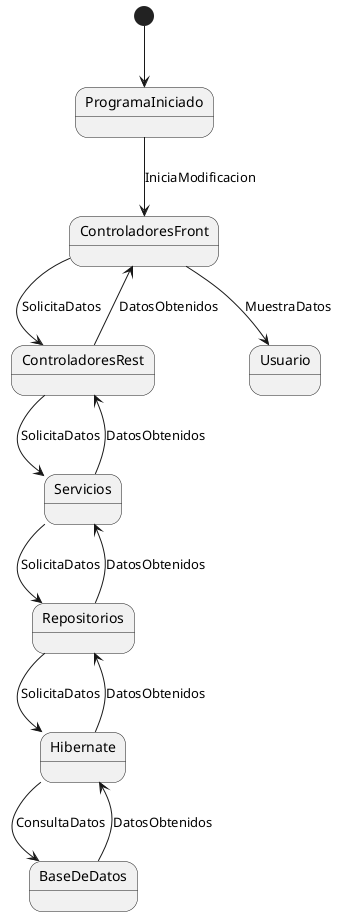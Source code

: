 @startuml

[*] --> ProgramaIniciado

ProgramaIniciado --> ControladoresFront : IniciaModificacion
ControladoresFront --> ControladoresRest : SolicitaDatos
ControladoresRest --> Servicios : SolicitaDatos
Servicios --> Repositorios : SolicitaDatos
Repositorios --> Hibernate : SolicitaDatos
Hibernate --> BaseDeDatos : ConsultaDatos
BaseDeDatos --> Hibernate : DatosObtenidos
Hibernate --> Repositorios : DatosObtenidos
Repositorios --> Servicios : DatosObtenidos
Servicios --> ControladoresRest : DatosObtenidos
ControladoresRest --> ControladoresFront : DatosObtenidos
ControladoresFront --> Usuario : MuestraDatos

@enduml
